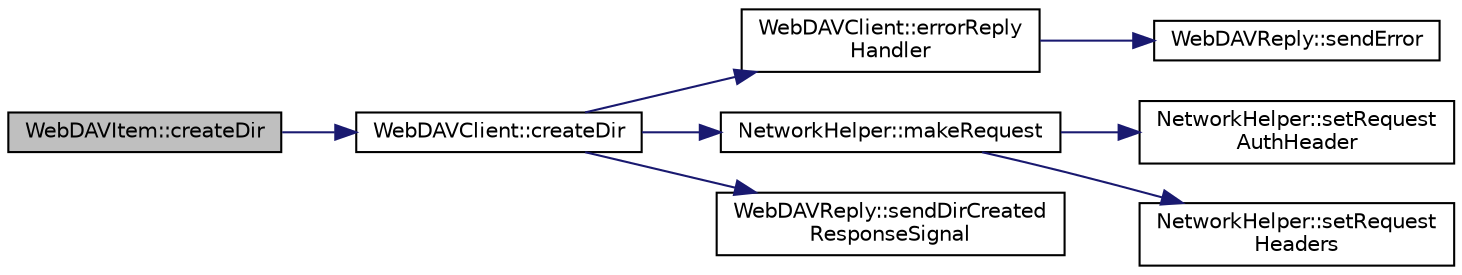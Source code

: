 digraph "WebDAVItem::createDir"
{
 // INTERACTIVE_SVG=YES
 // LATEX_PDF_SIZE
  edge [fontname="Helvetica",fontsize="10",labelfontname="Helvetica",labelfontsize="10"];
  node [fontname="Helvetica",fontsize="10",shape=record];
  rankdir="LR";
  Node12 [label="WebDAVItem::createDir",height=0.2,width=0.4,color="black", fillcolor="grey75", style="filled", fontcolor="black",tooltip=" "];
  Node12 -> Node13 [color="midnightblue",fontsize="10",style="solid",fontname="Helvetica"];
  Node13 [label="WebDAVClient::createDir",height=0.2,width=0.4,color="black", fillcolor="white", style="filled",URL="$class_web_d_a_v_client.html#add7bae4b949eb0b63ffdca710b65efd4",tooltip=" "];
  Node13 -> Node14 [color="midnightblue",fontsize="10",style="solid",fontname="Helvetica"];
  Node14 [label="WebDAVClient::errorReply\lHandler",height=0.2,width=0.4,color="black", fillcolor="white", style="filled",URL="$class_web_d_a_v_client.html#a7c55b87f2da54a454ccd736033586ae4",tooltip=" "];
  Node14 -> Node15 [color="midnightblue",fontsize="10",style="solid",fontname="Helvetica"];
  Node15 [label="WebDAVReply::sendError",height=0.2,width=0.4,color="black", fillcolor="white", style="filled",URL="$class_web_d_a_v_reply.html#af2e9887105f9555aeb6d74ca45995d7a",tooltip=" "];
  Node13 -> Node16 [color="midnightblue",fontsize="10",style="solid",fontname="Helvetica"];
  Node16 [label="NetworkHelper::makeRequest",height=0.2,width=0.4,color="black", fillcolor="white", style="filled",URL="$class_network_helper.html#ae02921e158bb6478658d3326dd73ad0a",tooltip=" "];
  Node16 -> Node17 [color="midnightblue",fontsize="10",style="solid",fontname="Helvetica"];
  Node17 [label="NetworkHelper::setRequest\lAuthHeader",height=0.2,width=0.4,color="black", fillcolor="white", style="filled",URL="$class_network_helper.html#a399431d07f53fe9d51de9cc8feb82870",tooltip=" "];
  Node16 -> Node18 [color="midnightblue",fontsize="10",style="solid",fontname="Helvetica"];
  Node18 [label="NetworkHelper::setRequest\lHeaders",height=0.2,width=0.4,color="black", fillcolor="white", style="filled",URL="$class_network_helper.html#acd2024e4fdc4c63c6b3d159f834a5b7d",tooltip=" "];
  Node13 -> Node19 [color="midnightblue",fontsize="10",style="solid",fontname="Helvetica"];
  Node19 [label="WebDAVReply::sendDirCreated\lResponseSignal",height=0.2,width=0.4,color="black", fillcolor="white", style="filled",URL="$class_web_d_a_v_reply.html#a61c424d30a9350a0c5395de3f5f857c0",tooltip=" "];
}
